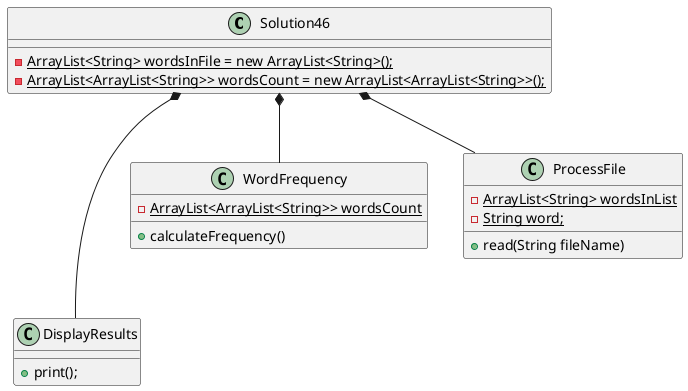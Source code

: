 @startuml
'https://plantuml.com/sequence-diagram

class Solution46 {
    - {static} ArrayList<String> wordsInFile = new ArrayList<String>();
    - {static} ArrayList<ArrayList<String>> wordsCount = new ArrayList<ArrayList<String>>();

    }

class DisplayResults {
+ print();
}

class WordFrequency {
- {static} ArrayList<ArrayList<String>> wordsCount
+ calculateFrequency()
}
class ProcessFile {
    - {static} ArrayList<String> wordsInList
    - {static} String word;

    + read(String fileName)
    }

Solution46 *-- ProcessFile
Solution46 *-- WordFrequency
Solution46 *--- DisplayResults
@enduml